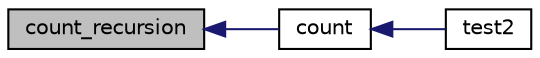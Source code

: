 digraph "count_recursion"
{
  edge [fontname="Helvetica",fontsize="10",labelfontname="Helvetica",labelfontsize="10"];
  node [fontname="Helvetica",fontsize="10",shape=record];
  rankdir="LR";
  Node5 [label="count_recursion",height=0.2,width=0.4,color="black", fillcolor="grey75", style="filled", fontcolor="black"];
  Node5 -> Node6 [dir="back",color="midnightblue",fontsize="10",style="solid",fontname="Helvetica"];
  Node6 [label="count",height=0.2,width=0.4,color="black", fillcolor="white", style="filled",URL="$d5/d3f/test_8_c.html#a6305520cf78b894bf9380f5102f323a0"];
  Node6 -> Node7 [dir="back",color="midnightblue",fontsize="10",style="solid",fontname="Helvetica"];
  Node7 [label="test2",height=0.2,width=0.4,color="black", fillcolor="white", style="filled",URL="$d5/d3f/test_8_c.html#a0283886819c7c140a023582b7269e2d0"];
}

